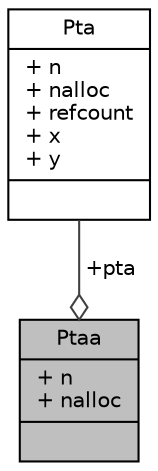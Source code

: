 digraph "Ptaa"
{
 // LATEX_PDF_SIZE
  edge [fontname="Helvetica",fontsize="10",labelfontname="Helvetica",labelfontsize="10"];
  node [fontname="Helvetica",fontsize="10",shape=record];
  Node1 [label="{Ptaa\n|+ n\l+ nalloc\l|}",height=0.2,width=0.4,color="black", fillcolor="grey75", style="filled", fontcolor="black",tooltip=" "];
  Node2 -> Node1 [color="grey25",fontsize="10",style="solid",label=" +pta" ,arrowhead="odiamond",fontname="Helvetica"];
  Node2 [label="{Pta\n|+ n\l+ nalloc\l+ refcount\l+ x\l+ y\l|}",height=0.2,width=0.4,color="black", fillcolor="white", style="filled",URL="$struct_pta.html",tooltip=" "];
}
